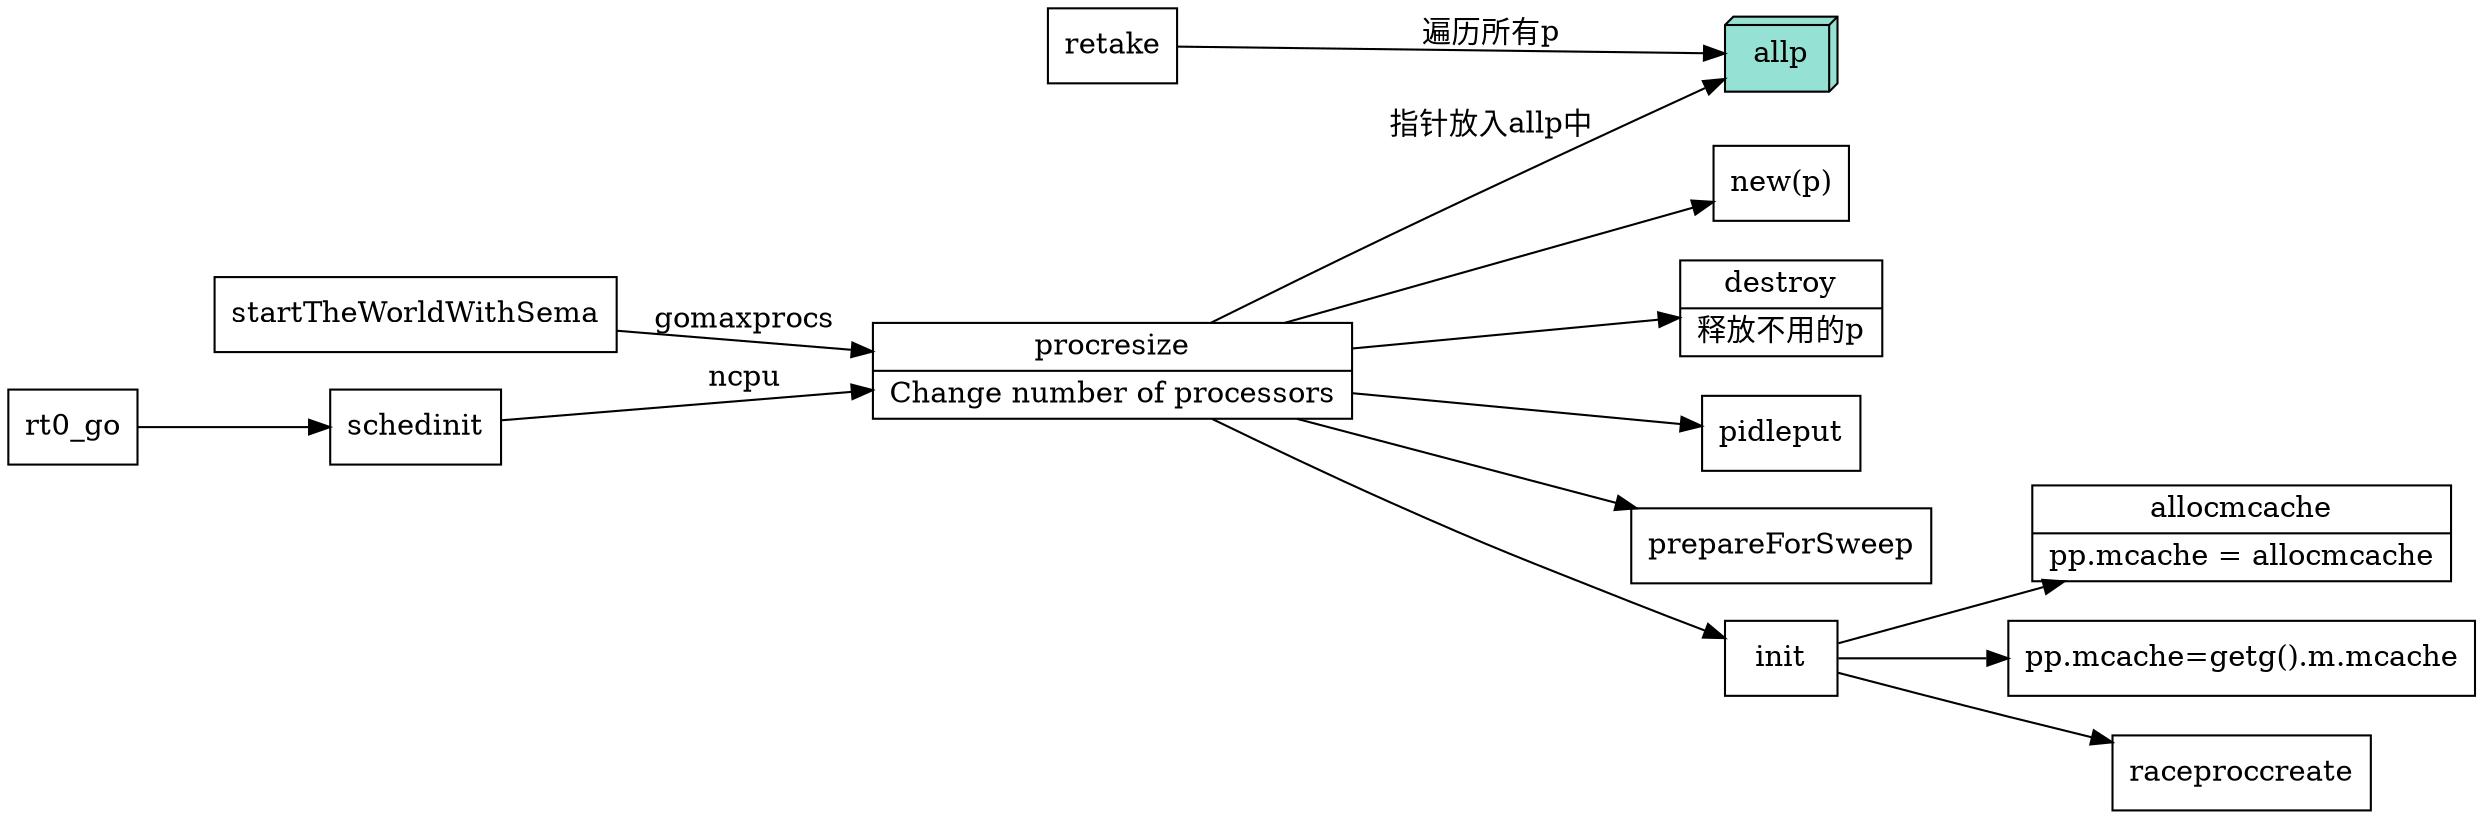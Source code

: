 digraph processor {
  node[shape=box];
  newrank=true;
  rankdir=LR;
  retake -> allp[label="遍历所有p"];
  allp[
    fillcolor="#95e1d3"
    style=filled;
    shape=box3d;
    label="allp"
  ];
  new_p[label="new(p)"];
  destroy[shape="record";
    label="{{
      destroy|
        释放不用的p\l
    }}";
  ];
  mache_allocmcache[shape="record";
    label="{{
      allocmcache|
        pp.mcache = allocmcache\l
    }}";
  ];
  mcache_getg[shape="record";
    label="{{
      pp.mcache=getg().m.mcache
    }}";
  ];
  procresize[shape="record";
    label="{{
      procresize|
        Change number of processors\l
    }}";
  ];
  startTheWorldWithSema -> procresize[label="gomaxprocs"];
  rt0_go -> schedinit;
  schedinit -> procresize[label="ncpu"];

  procresize -> {
    pidleput;
    destroy;
    prepareForSweep;
    new_p;
    init;
  };
  procresize -> allp[label="指针放入allp中"];

  init -> {
    mache_allocmcache;
    mcache_getg;
    raceproccreate;
  }
}
